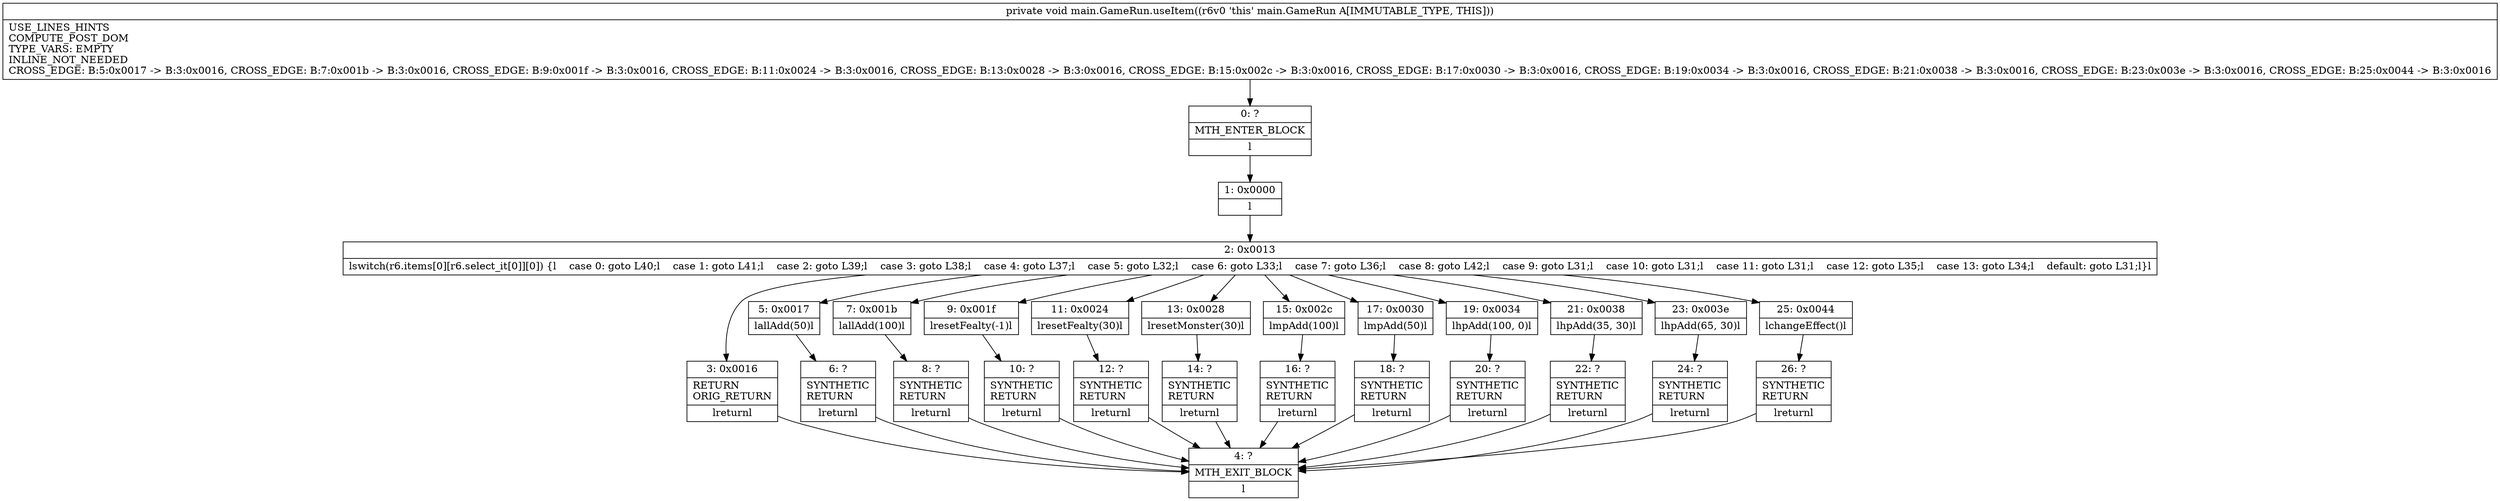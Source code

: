 digraph "CFG formain.GameRun.useItem()V" {
Node_0 [shape=record,label="{0\:\ ?|MTH_ENTER_BLOCK\l|l}"];
Node_1 [shape=record,label="{1\:\ 0x0000|l}"];
Node_2 [shape=record,label="{2\:\ 0x0013|lswitch(r6.items[0][r6.select_it[0]][0]) \{l    case 0: goto L40;l    case 1: goto L41;l    case 2: goto L39;l    case 3: goto L38;l    case 4: goto L37;l    case 5: goto L32;l    case 6: goto L33;l    case 7: goto L36;l    case 8: goto L42;l    case 9: goto L31;l    case 10: goto L31;l    case 11: goto L31;l    case 12: goto L35;l    case 13: goto L34;l    default: goto L31;l\}l}"];
Node_3 [shape=record,label="{3\:\ 0x0016|RETURN\lORIG_RETURN\l|lreturnl}"];
Node_4 [shape=record,label="{4\:\ ?|MTH_EXIT_BLOCK\l|l}"];
Node_5 [shape=record,label="{5\:\ 0x0017|lallAdd(50)l}"];
Node_6 [shape=record,label="{6\:\ ?|SYNTHETIC\lRETURN\l|lreturnl}"];
Node_7 [shape=record,label="{7\:\ 0x001b|lallAdd(100)l}"];
Node_8 [shape=record,label="{8\:\ ?|SYNTHETIC\lRETURN\l|lreturnl}"];
Node_9 [shape=record,label="{9\:\ 0x001f|lresetFealty(\-1)l}"];
Node_10 [shape=record,label="{10\:\ ?|SYNTHETIC\lRETURN\l|lreturnl}"];
Node_11 [shape=record,label="{11\:\ 0x0024|lresetFealty(30)l}"];
Node_12 [shape=record,label="{12\:\ ?|SYNTHETIC\lRETURN\l|lreturnl}"];
Node_13 [shape=record,label="{13\:\ 0x0028|lresetMonster(30)l}"];
Node_14 [shape=record,label="{14\:\ ?|SYNTHETIC\lRETURN\l|lreturnl}"];
Node_15 [shape=record,label="{15\:\ 0x002c|lmpAdd(100)l}"];
Node_16 [shape=record,label="{16\:\ ?|SYNTHETIC\lRETURN\l|lreturnl}"];
Node_17 [shape=record,label="{17\:\ 0x0030|lmpAdd(50)l}"];
Node_18 [shape=record,label="{18\:\ ?|SYNTHETIC\lRETURN\l|lreturnl}"];
Node_19 [shape=record,label="{19\:\ 0x0034|lhpAdd(100, 0)l}"];
Node_20 [shape=record,label="{20\:\ ?|SYNTHETIC\lRETURN\l|lreturnl}"];
Node_21 [shape=record,label="{21\:\ 0x0038|lhpAdd(35, 30)l}"];
Node_22 [shape=record,label="{22\:\ ?|SYNTHETIC\lRETURN\l|lreturnl}"];
Node_23 [shape=record,label="{23\:\ 0x003e|lhpAdd(65, 30)l}"];
Node_24 [shape=record,label="{24\:\ ?|SYNTHETIC\lRETURN\l|lreturnl}"];
Node_25 [shape=record,label="{25\:\ 0x0044|lchangeEffect()l}"];
Node_26 [shape=record,label="{26\:\ ?|SYNTHETIC\lRETURN\l|lreturnl}"];
MethodNode[shape=record,label="{private void main.GameRun.useItem((r6v0 'this' main.GameRun A[IMMUTABLE_TYPE, THIS]))  | USE_LINES_HINTS\lCOMPUTE_POST_DOM\lTYPE_VARS: EMPTY\lINLINE_NOT_NEEDED\lCROSS_EDGE: B:5:0x0017 \-\> B:3:0x0016, CROSS_EDGE: B:7:0x001b \-\> B:3:0x0016, CROSS_EDGE: B:9:0x001f \-\> B:3:0x0016, CROSS_EDGE: B:11:0x0024 \-\> B:3:0x0016, CROSS_EDGE: B:13:0x0028 \-\> B:3:0x0016, CROSS_EDGE: B:15:0x002c \-\> B:3:0x0016, CROSS_EDGE: B:17:0x0030 \-\> B:3:0x0016, CROSS_EDGE: B:19:0x0034 \-\> B:3:0x0016, CROSS_EDGE: B:21:0x0038 \-\> B:3:0x0016, CROSS_EDGE: B:23:0x003e \-\> B:3:0x0016, CROSS_EDGE: B:25:0x0044 \-\> B:3:0x0016\l}"];
MethodNode -> Node_0;
Node_0 -> Node_1;
Node_1 -> Node_2;
Node_2 -> Node_3;
Node_2 -> Node_5;
Node_2 -> Node_7;
Node_2 -> Node_9;
Node_2 -> Node_11;
Node_2 -> Node_13;
Node_2 -> Node_15;
Node_2 -> Node_17;
Node_2 -> Node_19;
Node_2 -> Node_21;
Node_2 -> Node_23;
Node_2 -> Node_25;
Node_3 -> Node_4;
Node_5 -> Node_6;
Node_6 -> Node_4;
Node_7 -> Node_8;
Node_8 -> Node_4;
Node_9 -> Node_10;
Node_10 -> Node_4;
Node_11 -> Node_12;
Node_12 -> Node_4;
Node_13 -> Node_14;
Node_14 -> Node_4;
Node_15 -> Node_16;
Node_16 -> Node_4;
Node_17 -> Node_18;
Node_18 -> Node_4;
Node_19 -> Node_20;
Node_20 -> Node_4;
Node_21 -> Node_22;
Node_22 -> Node_4;
Node_23 -> Node_24;
Node_24 -> Node_4;
Node_25 -> Node_26;
Node_26 -> Node_4;
}

